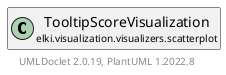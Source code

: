 @startuml
    remove .*\.(Instance|Par|Parameterizer|Factory)$
    set namespaceSeparator none
    hide empty fields
    hide empty methods

    class "<size:14>TooltipScoreVisualization.Par\n<size:10>elki.visualization.visualizers.scatterplot" as elki.visualization.visualizers.scatterplot.TooltipScoreVisualization.Par [[TooltipScoreVisualization.Par.html]] {
        ~nf: NumberFormat
        {static} +DIGITS_ID: OptionID
        +configure(Parameterization): void
        +make(): TooltipScoreVisualization
    }

    interface "<size:14>Parameterizer\n<size:10>elki.utilities.optionhandling" as elki.utilities.optionhandling.Parameterizer [[../../../utilities/optionhandling/Parameterizer.html]] {
        {abstract} +make(): Object
    }
    class "<size:14>TooltipScoreVisualization\n<size:10>elki.visualization.visualizers.scatterplot" as elki.visualization.visualizers.scatterplot.TooltipScoreVisualization [[TooltipScoreVisualization.html]]

    elki.utilities.optionhandling.Parameterizer <|.. elki.visualization.visualizers.scatterplot.TooltipScoreVisualization.Par
    elki.visualization.visualizers.scatterplot.TooltipScoreVisualization +-- elki.visualization.visualizers.scatterplot.TooltipScoreVisualization.Par

    center footer UMLDoclet 2.0.19, PlantUML 1.2022.8
@enduml

